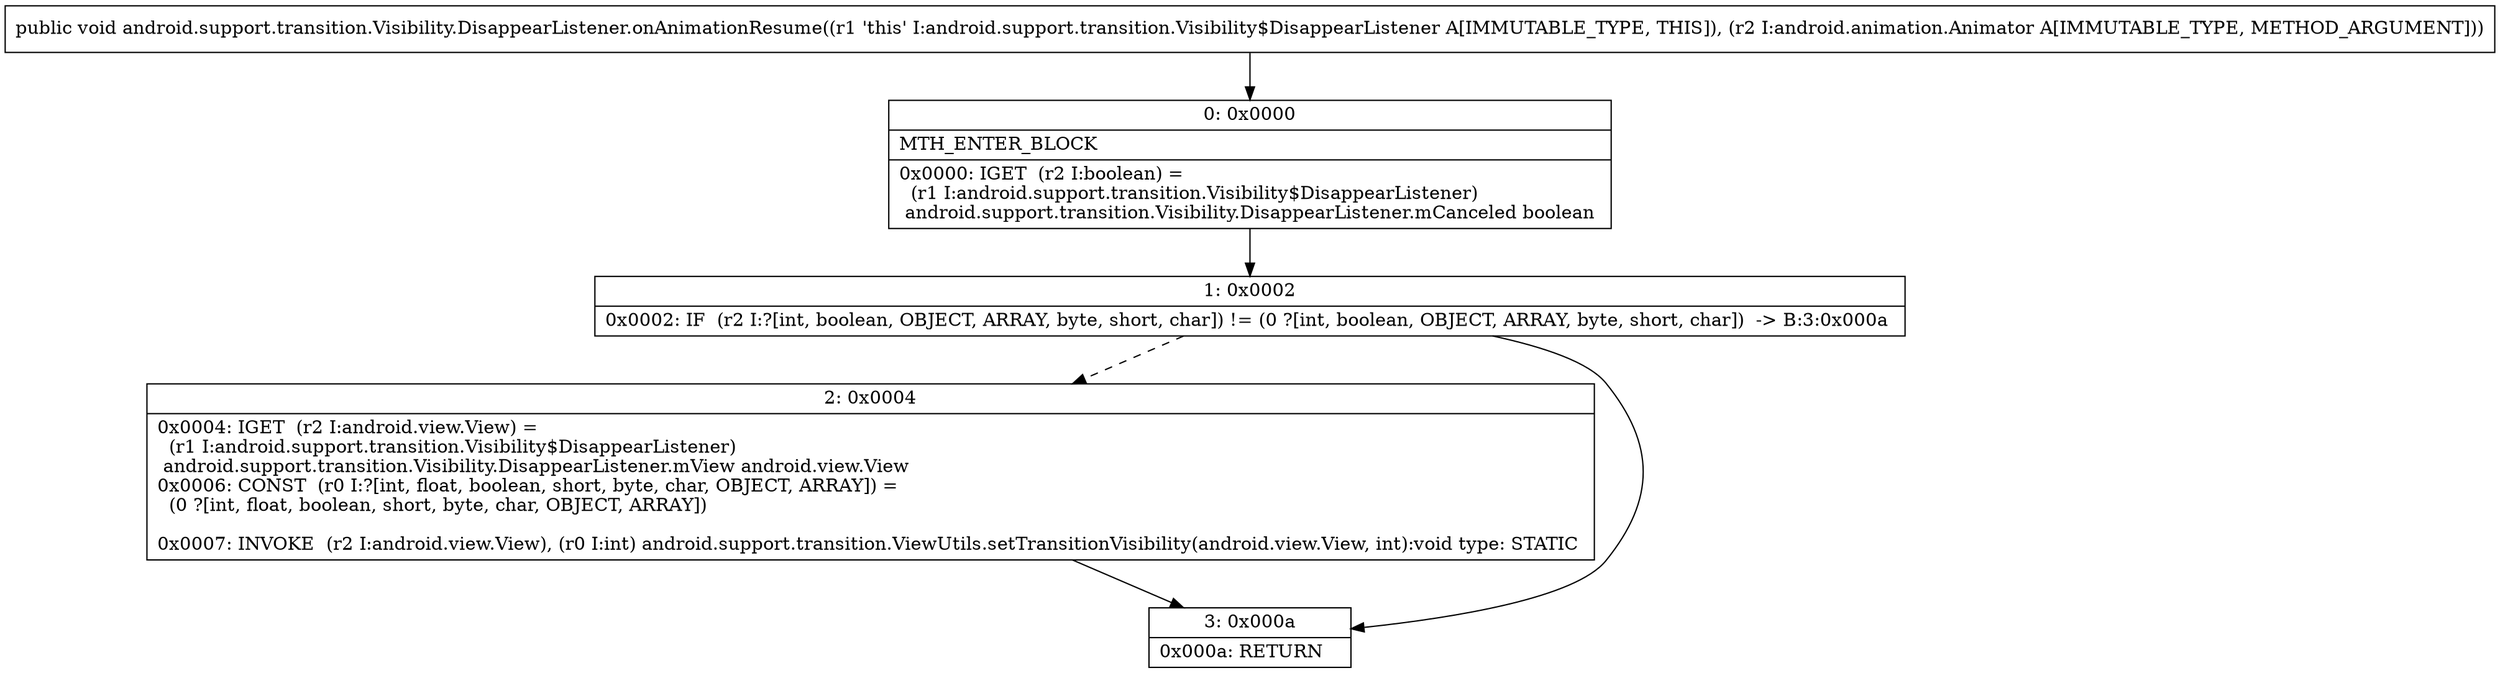 digraph "CFG forandroid.support.transition.Visibility.DisappearListener.onAnimationResume(Landroid\/animation\/Animator;)V" {
Node_0 [shape=record,label="{0\:\ 0x0000|MTH_ENTER_BLOCK\l|0x0000: IGET  (r2 I:boolean) = \l  (r1 I:android.support.transition.Visibility$DisappearListener)\l android.support.transition.Visibility.DisappearListener.mCanceled boolean \l}"];
Node_1 [shape=record,label="{1\:\ 0x0002|0x0002: IF  (r2 I:?[int, boolean, OBJECT, ARRAY, byte, short, char]) != (0 ?[int, boolean, OBJECT, ARRAY, byte, short, char])  \-\> B:3:0x000a \l}"];
Node_2 [shape=record,label="{2\:\ 0x0004|0x0004: IGET  (r2 I:android.view.View) = \l  (r1 I:android.support.transition.Visibility$DisappearListener)\l android.support.transition.Visibility.DisappearListener.mView android.view.View \l0x0006: CONST  (r0 I:?[int, float, boolean, short, byte, char, OBJECT, ARRAY]) = \l  (0 ?[int, float, boolean, short, byte, char, OBJECT, ARRAY])\l \l0x0007: INVOKE  (r2 I:android.view.View), (r0 I:int) android.support.transition.ViewUtils.setTransitionVisibility(android.view.View, int):void type: STATIC \l}"];
Node_3 [shape=record,label="{3\:\ 0x000a|0x000a: RETURN   \l}"];
MethodNode[shape=record,label="{public void android.support.transition.Visibility.DisappearListener.onAnimationResume((r1 'this' I:android.support.transition.Visibility$DisappearListener A[IMMUTABLE_TYPE, THIS]), (r2 I:android.animation.Animator A[IMMUTABLE_TYPE, METHOD_ARGUMENT])) }"];
MethodNode -> Node_0;
Node_0 -> Node_1;
Node_1 -> Node_2[style=dashed];
Node_1 -> Node_3;
Node_2 -> Node_3;
}

